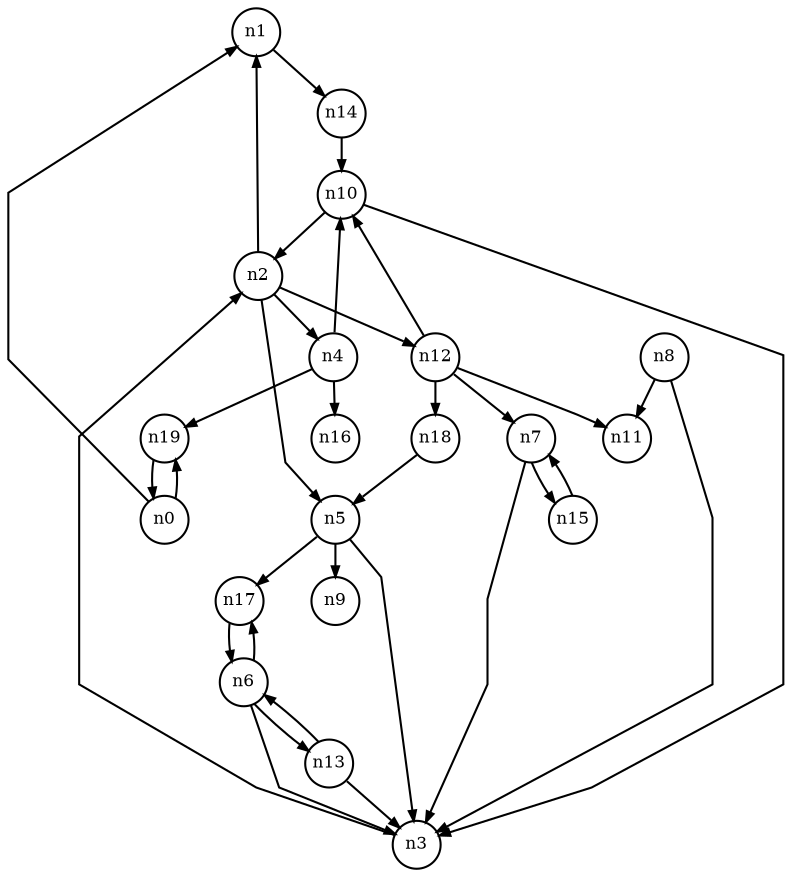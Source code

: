 digraph G{
splines=polyline;
ranksep=0.22;
nodesep=0.22;
nodesize=0.16;
fontsize=8
edge [arrowsize=0.5]
node [fontsize=8 shape=circle width=0.32 fixedsize=shape];

n1 -> n14
n0 -> n1
n0 -> n19
n19 -> n0
n14 -> n10
n2 -> n1
n2 -> n4
n2 -> n5
n2 -> n12
n4 -> n10
n4 -> n16
n4 -> n19
n5 -> n3
n5 -> n9
n5 -> n17
n12 -> n7
n12 -> n10
n12 -> n11
n12 -> n18
n10 -> n3
n10 -> n2
n3 -> n2
n17 -> n6
n6 -> n3
n6 -> n17
n6 -> n13
n7 -> n3
n7 -> n15
n8 -> n3
n8 -> n11
n18 -> n5
n13 -> n3
n13 -> n6
n15 -> n7
}

